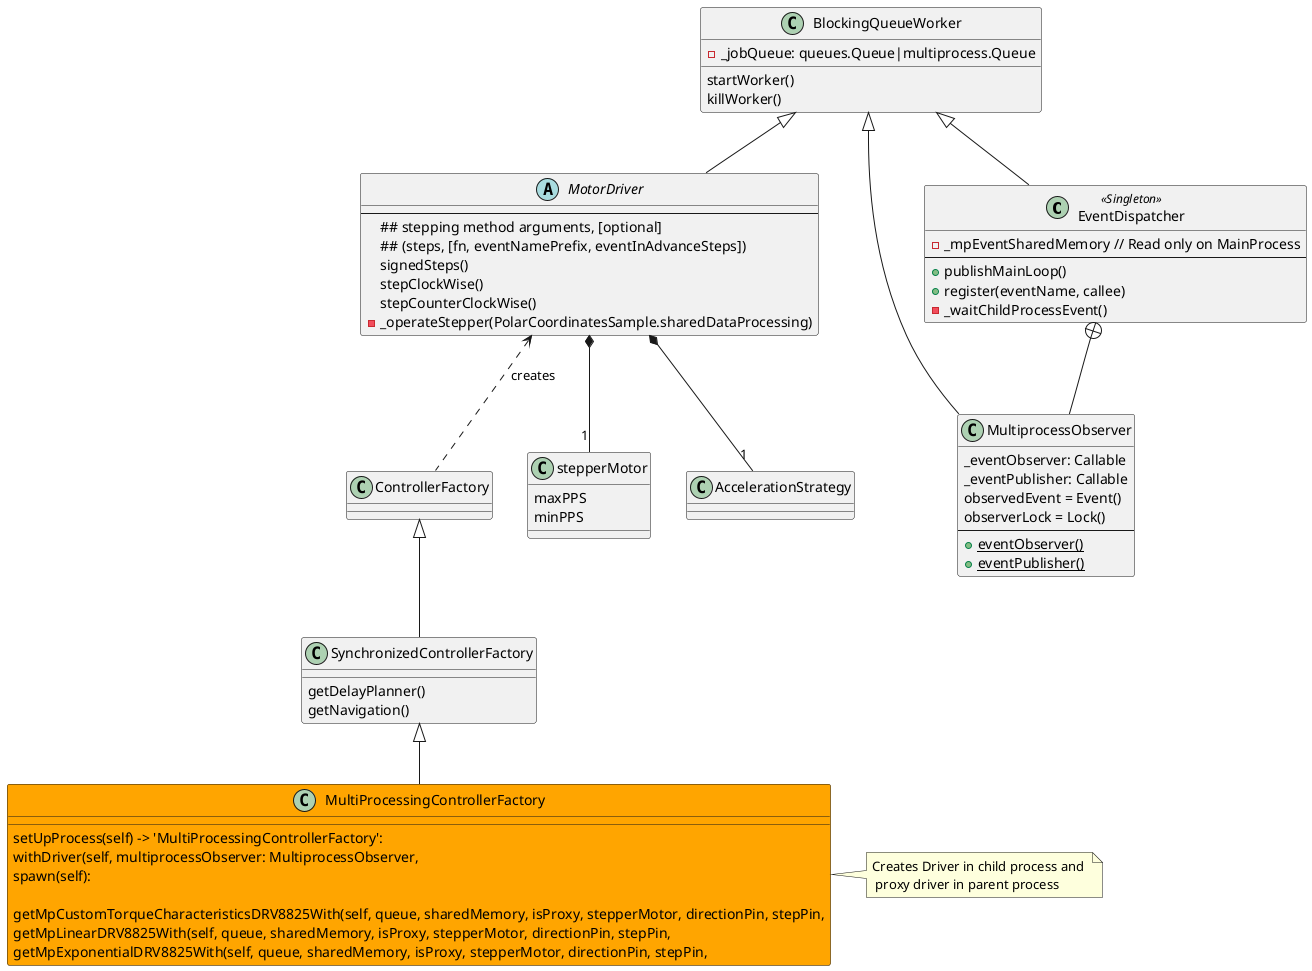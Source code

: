 @startuml
'https://plantuml.com/class-diagram
class EventDispatcher as "EventDispatcher" <<Singleton>> {
- _mpEventSharedMemory // Read only on MainProcess
--
+ publishMainLoop()
+ register(eventName, callee)
- _waitChildProcessEvent()
}

class MultiprocessObserver {
_eventObserver: Callable
_eventPublisher: Callable
observedEvent = Event()
observerLock = Lock()
--
+ {static} eventObserver()
+ {static} eventPublisher()
}

abstract class MotorDriver as "MotorDriver" {
--
## stepping method arguments, [optional]
## (steps, [fn, eventNamePrefix, eventInAdvanceSteps])
signedSteps()
stepClockWise()
stepCounterClockWise()
- _operateStepper(PolarCoordinatesSample.sharedDataProcessing)
}

class MultiProcessingControllerFactory #Orange {
setUpProcess(self) -> 'MultiProcessingControllerFactory':
withDriver(self, multiprocessObserver: MultiprocessObserver,
spawn(self):

getMpCustomTorqueCharacteristicsDRV8825With(self, queue, sharedMemory, isProxy, stepperMotor, directionPin, stepPin,
getMpLinearDRV8825With(self, queue, sharedMemory, isProxy, stepperMotor, directionPin, stepPin,
getMpExponentialDRV8825With(self, queue, sharedMemory, isProxy, stepperMotor, directionPin, stepPin,
}

note right: Creates Driver in child process and \n proxy driver in parent process

class SynchronizedControllerFactory {
getDelayPlanner()
getNavigation()
}


class BlockingQueueWorker {
    - _jobQueue: queues.Queue|multiprocess.Queue
    startWorker()
    killWorker()
}

class stepperMotor {
maxPPS
minPPS
}

EventDispatcher -up-|> BlockingQueueWorker
MotorDriver -up-|> BlockingQueueWorker
MultiprocessObserver -up|> BlockingQueueWorker
SynchronizedControllerFactory -up-|> ControllerFactory
MultiProcessingControllerFactory -up-|> SynchronizedControllerFactory

EventDispatcher +-- MultiprocessObserver
MotorDriver *-- "1" stepperMotor
MotorDriver *-- "1" AccelerationStrategy

ControllerFactory .up.> MotorDriver : creates
@enduml